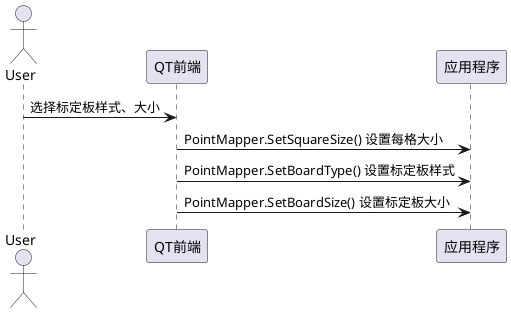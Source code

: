 @startuml
actor User
participant QT前端 as frontend
participant 应用程序 as app 

User -> frontend: 选择标定板样式、大小
frontend -> app: PointMapper.SetSquareSize() 设置每格大小
frontend -> app: PointMapper.SetBoardType() 设置标定板样式
frontend -> app: PointMapper.SetBoardSize() 设置标定板大小


@enduml